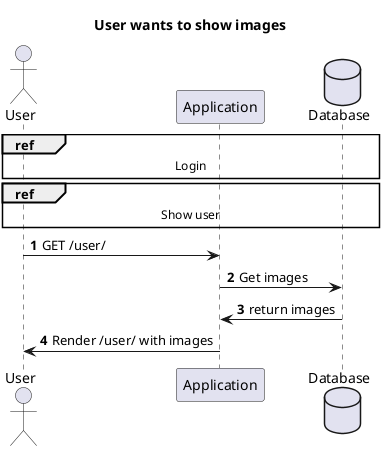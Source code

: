 @startuml
autonumber
title       User wants to show images
actor       User
participant Application
database    Database

ref over User, Application, Database: Login
ref over User, Application, Database: Show user

User -> Application: GET /user/
Application -> Database: Get images
Database -> Application: return images
Application -> User: Render /user/ with images

@enduml

